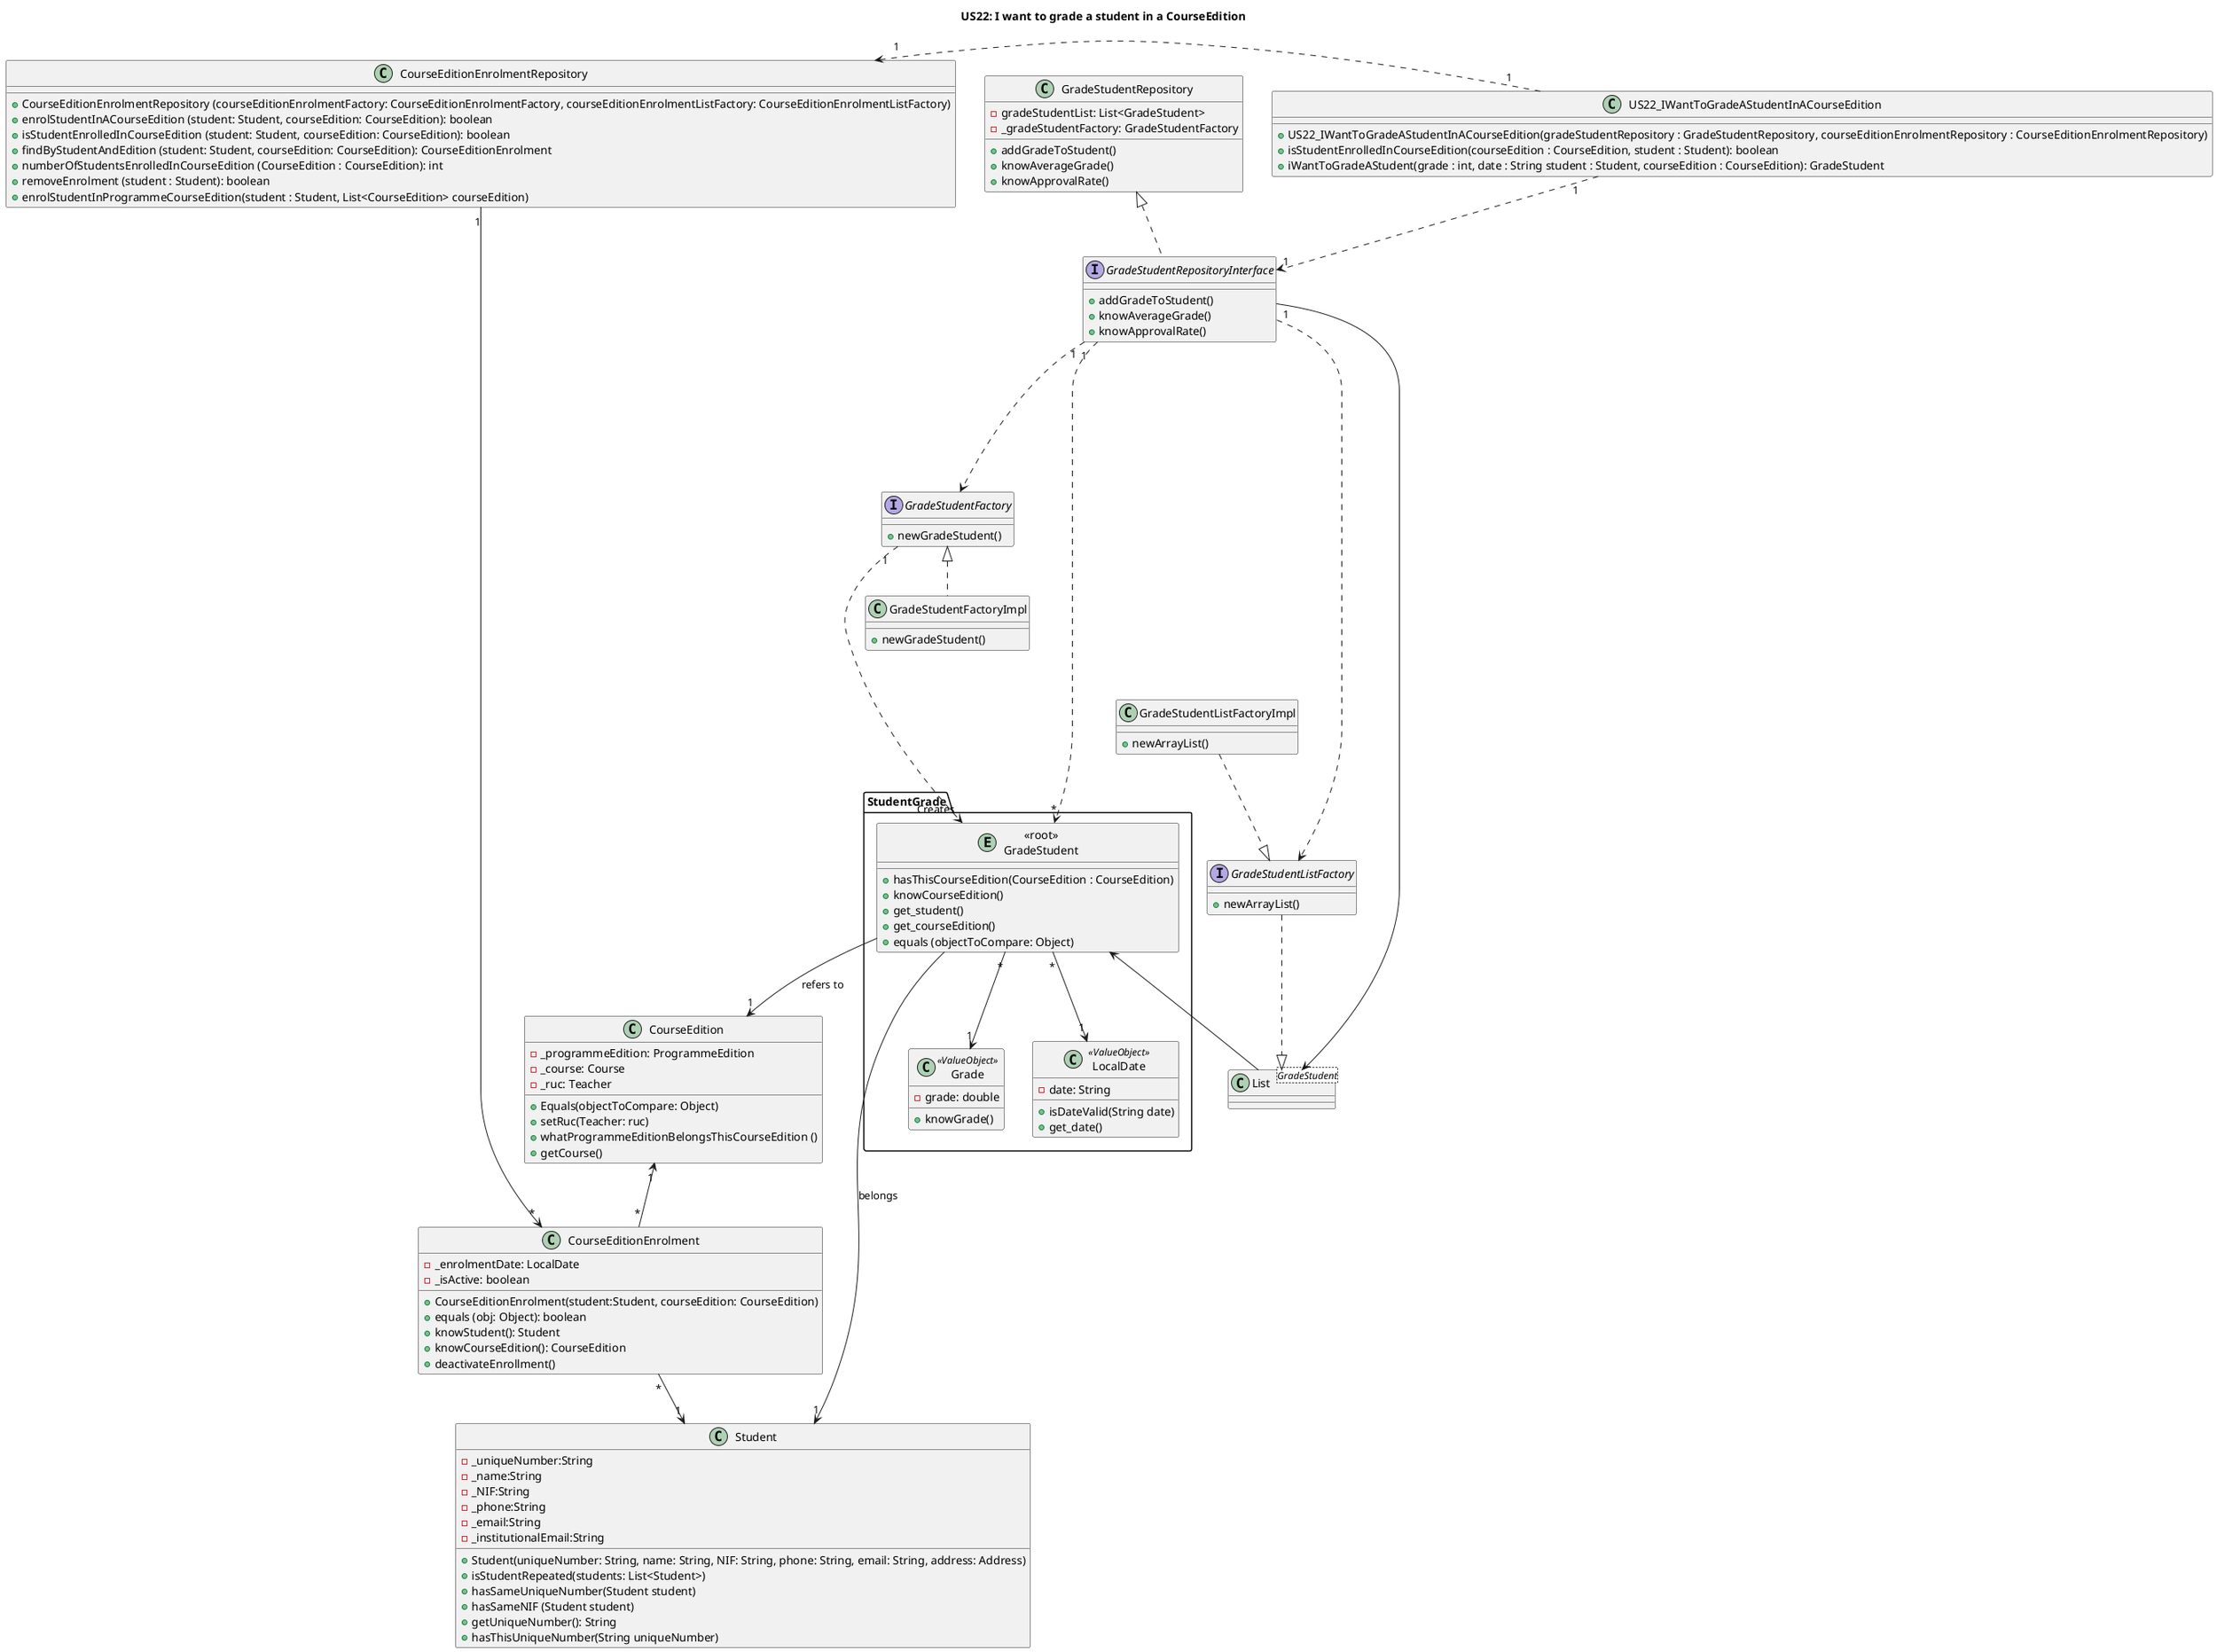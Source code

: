 @startuml
title US22: I want to grade a student in a CourseEdition
'left to right direction

class US22_IWantToGradeAStudentInACourseEdition {
    +US22_IWantToGradeAStudentInACourseEdition(gradeStudentRepository : GradeStudentRepository, courseEditionEnrolmentRepository : CourseEditionEnrolmentRepository)
    +isStudentEnrolledInCourseEdition(courseEdition : CourseEdition, student : Student): boolean
    +iWantToGradeAStudent(grade : int, date : String student : Student, courseEdition : CourseEdition): GradeStudent

}

class CourseEditionEnrolmentRepository {
    +CourseEditionEnrolmentRepository (courseEditionEnrolmentFactory: CourseEditionEnrolmentFactory, courseEditionEnrolmentListFactory: CourseEditionEnrolmentListFactory)
    +enrolStudentInACourseEdition (student: Student, courseEdition: CourseEdition): boolean
    +isStudentEnrolledInCourseEdition (student: Student, courseEdition: CourseEdition): boolean
    +findByStudentAndEdition (student: Student, courseEdition: CourseEdition): CourseEditionEnrolment
    +numberOfStudentsEnrolledInCourseEdition (CourseEdition : CourseEdition): int
    +removeEnrolment (student : Student): boolean
    +enrolStudentInProgrammeCourseEdition(student : Student, List<CourseEdition> courseEdition)
}

class CourseEditionEnrolment {
    -_enrolmentDate: LocalDate
    - _isActive: boolean
    +CourseEditionEnrolment(student:Student, courseEdition: CourseEdition)
    +equals (obj: Object): boolean
    +knowStudent(): Student
    +knowCourseEdition(): CourseEdition
    +deactivateEnrollment()
}


class List<GradeStudent> {

}

package "StudentGrade" {
entity "<<root>>\nGradeStudent"  {
    +hasThisCourseEdition(CourseEdition : CourseEdition)
    +knowCourseEdition()
    +get_student()
    +get_courseEdition()
    +equals (objectToCompare: Object)

    }
    class Grade <<ValueObject>> {
        -grade: double
        +knowGrade()
    }
    class LocalDate <<ValueObject>> {
            -date: String
            +isDateValid(String date)
            +get_date()
        }
}


class GradeStudentRepository {
    -gradeStudentList: List<GradeStudent>
    - _gradeStudentFactory: GradeStudentFactory
    +addGradeToStudent()
    +knowAverageGrade()
    +knowApprovalRate()
}

Interface GradeStudentRepositoryInterface {
    +addGradeToStudent()
    +knowAverageGrade()
    +knowApprovalRate()
}

interface GradeStudentFactory {
    +newGradeStudent()
}

interface GradeStudentListFactory {
    +newArrayList()
}

class GradeStudentListFactoryImpl {
    +newArrayList()
}

class GradeStudentFactoryImpl {
    +newGradeStudent()
}

class Student {
    -_uniqueNumber:String
    -_name:String
    -_NIF:String
    -_phone:String
    -_email:String
    -_institutionalEmail:String
    +Student(uniqueNumber: String, name: String, NIF: String, phone: String, email: String, address: Address)
    +isStudentRepeated(students: List<Student>)
    +hasSameUniqueNumber(Student student)
    +hasSameNIF (Student student)
    +getUniqueNumber(): String
    +hasThisUniqueNumber(String uniqueNumber)
}

class CourseEdition {
    -_programmeEdition: ProgrammeEdition
    -_course: Course
    -_ruc: Teacher
    +Equals(objectToCompare: Object)
    +setRuc(Teacher: ruc)
    +whatProgrammeEditionBelongsThisCourseEdition ()
    +getCourse()
}


"<<root>>\nGradeStudent" "*" --> "1" Grade
"<<root>>\nGradeStudent" "*" --> "1" LocalDate
"<<root>>\nGradeStudent" --> "1" Student: belongs
"<<root>>\nGradeStudent" --> "1" CourseEdition: refers to
GradeStudentRepositoryInterface "1" ....> GradeStudentFactory
GradeStudentFactory "1" ....> "Creates" "<<root>>\nGradeStudent"
GradeStudentRepositoryInterface "1" ....>  GradeStudentListFactory
GradeStudentListFactoryImpl ..|>  GradeStudentListFactory
GradeStudentFactory  <|..  GradeStudentFactoryImpl
GradeStudentRepository <|.. GradeStudentRepositoryInterface
GradeStudentListFactory ..|> List
"<<root>>\nGradeStudent" <-- List
List <-- GradeStudentRepositoryInterface
CourseEditionEnrolmentRepository "1" --> "*" CourseEditionEnrolment
CourseEditionEnrolment "*" --> "1" Student
CourseEditionEnrolment "*" -up-> "1" CourseEdition


GradeStudentRepositoryInterface "1" ....> "*" "<<root>>\nGradeStudent"


US22_IWantToGradeAStudentInACourseEdition "1" ..left..> "1    " CourseEditionEnrolmentRepository
US22_IWantToGradeAStudentInACourseEdition "1" ..> "1    " GradeStudentRepositoryInterface

@enduml
